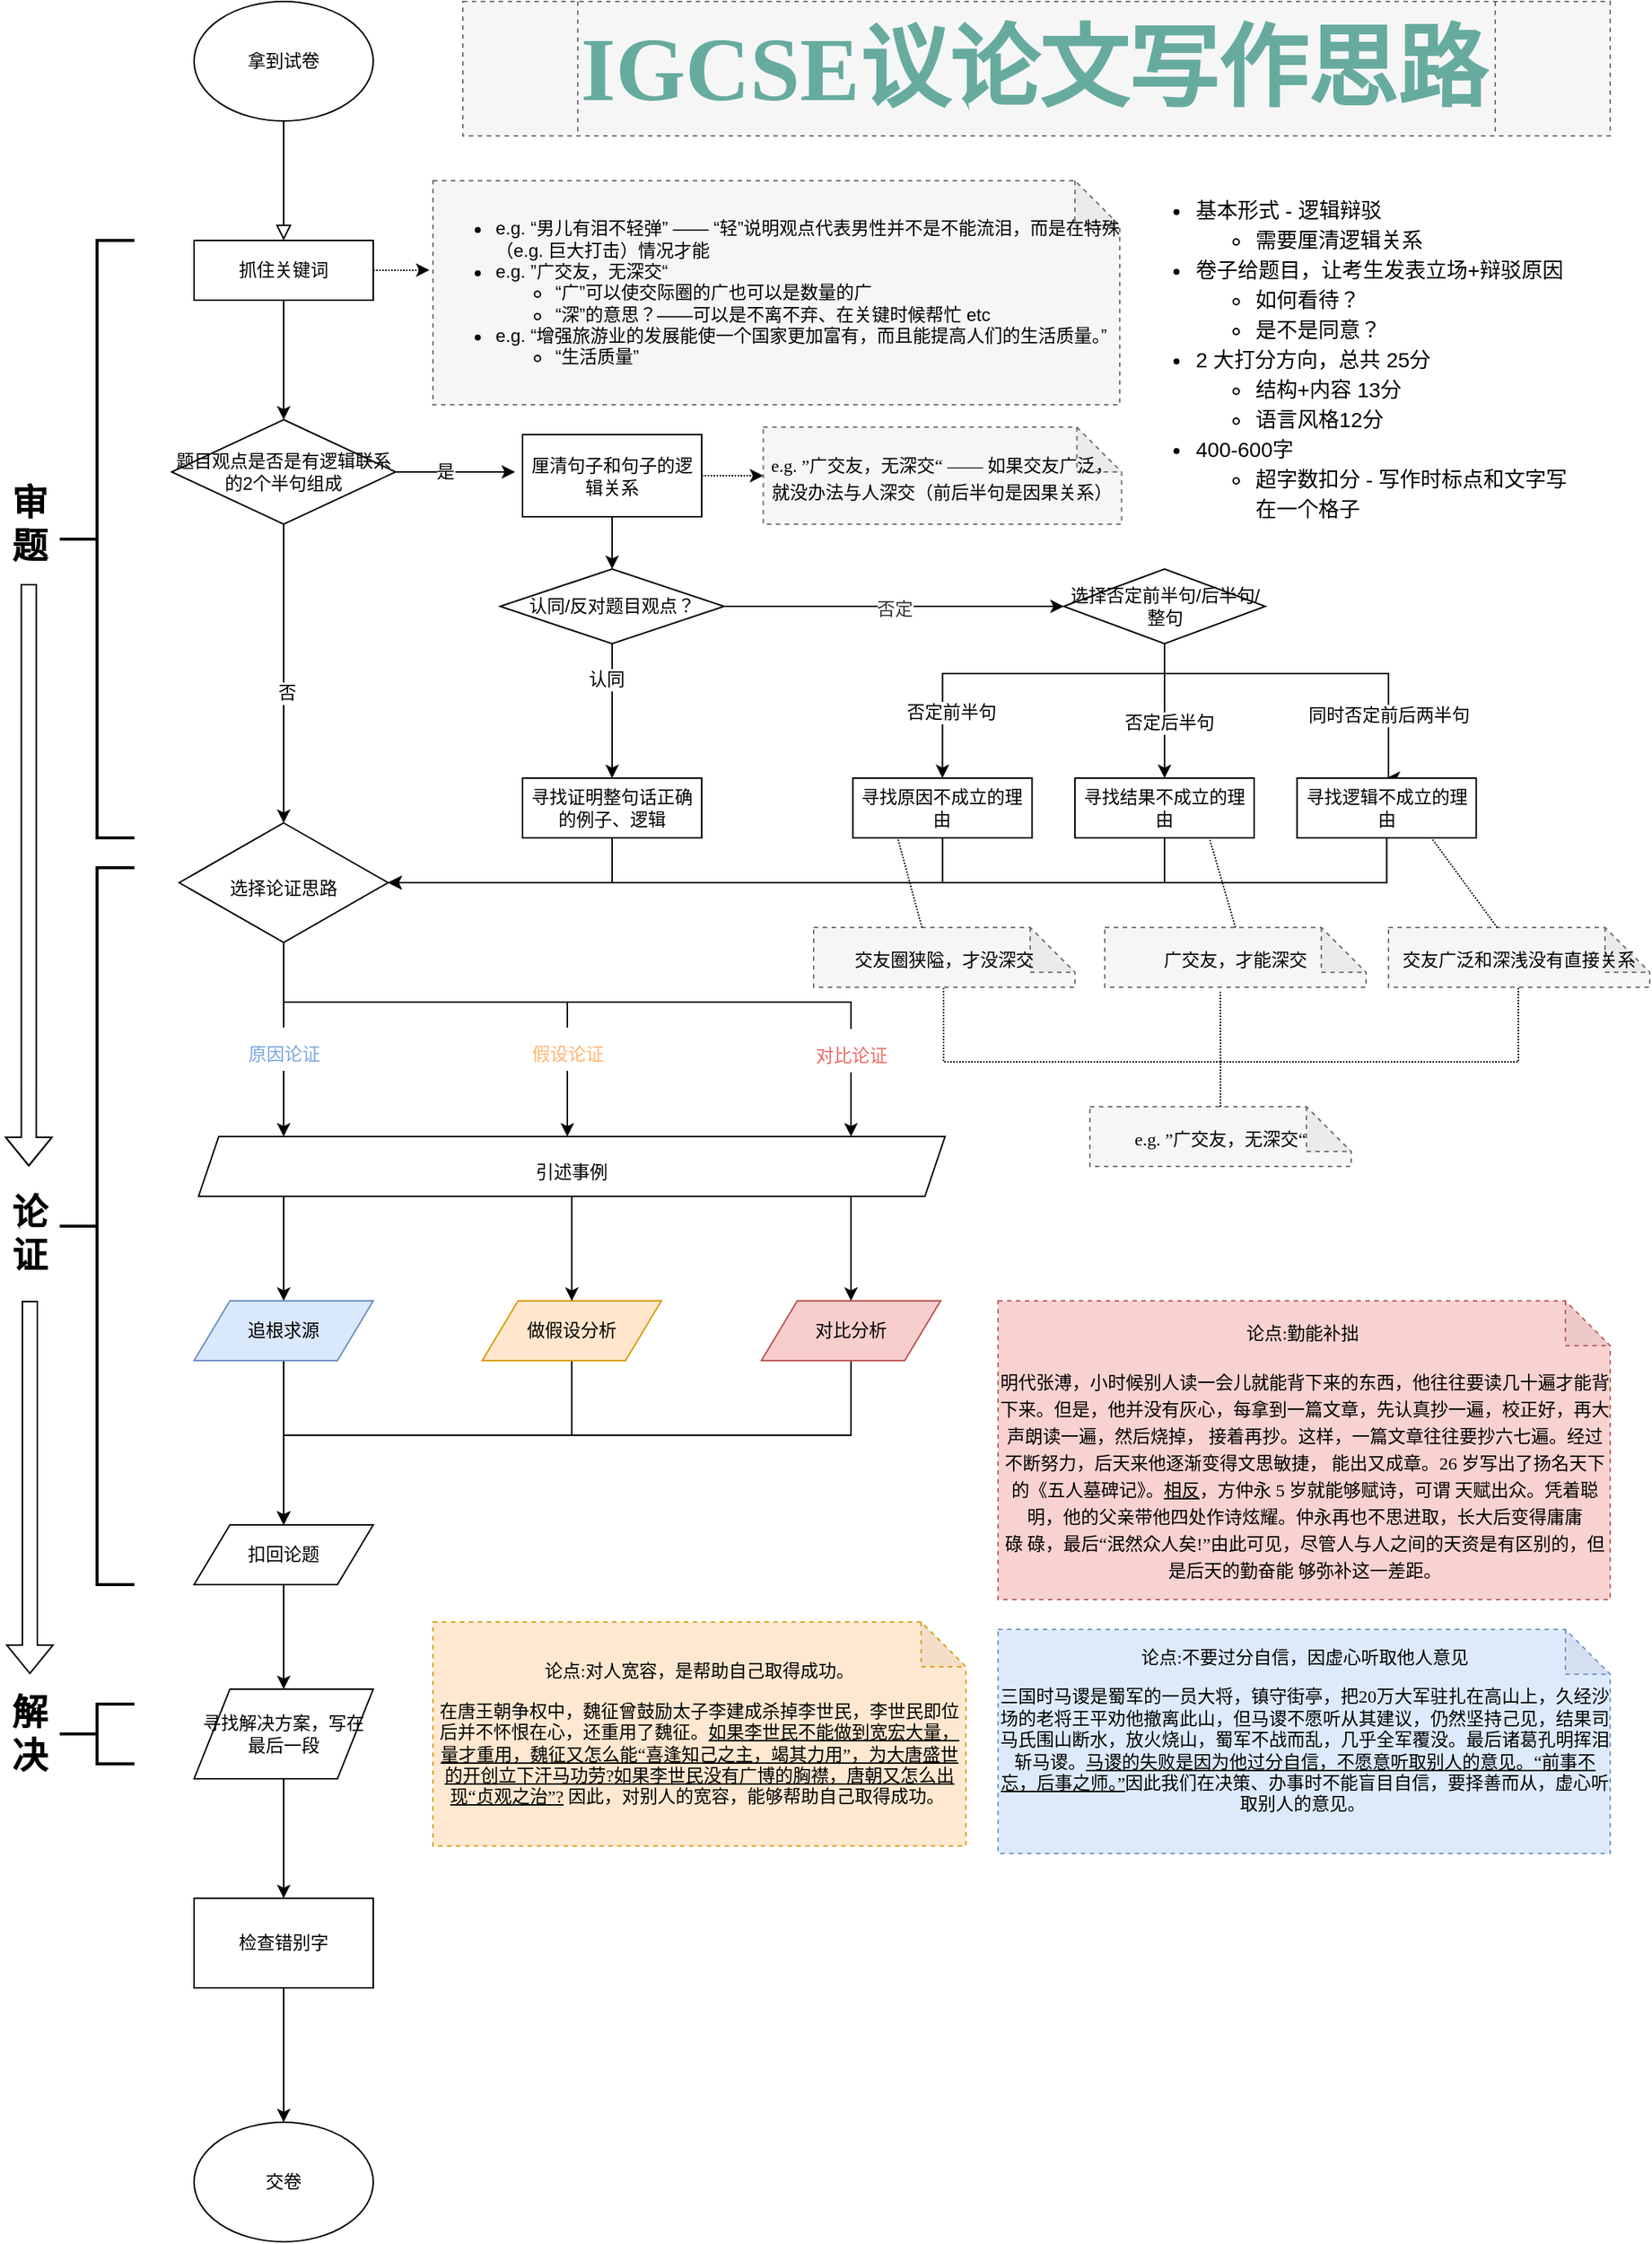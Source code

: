 <mxfile version="12.7.9" type="github">
  <diagram id="C5RBs43oDa-KdzZeNtuy" name="Page-1">
    <mxGraphModel dx="1774" dy="1056" grid="1" gridSize="10" guides="1" tooltips="1" connect="1" arrows="1" fold="1" page="1" pageScale="1" pageWidth="1169" pageHeight="1654" math="0" shadow="0">
      <root>
        <mxCell id="WIyWlLk6GJQsqaUBKTNV-0" />
        <mxCell id="WIyWlLk6GJQsqaUBKTNV-1" parent="WIyWlLk6GJQsqaUBKTNV-0" />
        <mxCell id="WIyWlLk6GJQsqaUBKTNV-2" value="" style="rounded=0;html=1;jettySize=auto;orthogonalLoop=1;fontSize=11;endArrow=block;endFill=0;endSize=8;strokeWidth=1;shadow=0;labelBackgroundColor=none;edgeStyle=orthogonalEdgeStyle;" parent="WIyWlLk6GJQsqaUBKTNV-1" edge="1">
          <mxGeometry relative="1" as="geometry">
            <mxPoint x="220" y="120" as="sourcePoint" />
            <mxPoint x="220" y="200" as="targetPoint" />
          </mxGeometry>
        </mxCell>
        <mxCell id="fNBgP7wJLayAHlmzlizY-0" value="拿到试卷" style="ellipse;whiteSpace=wrap;html=1;" parent="WIyWlLk6GJQsqaUBKTNV-1" vertex="1">
          <mxGeometry x="160" y="40" width="120" height="80" as="geometry" />
        </mxCell>
        <mxCell id="fNBgP7wJLayAHlmzlizY-6" value="" style="edgeStyle=orthogonalEdgeStyle;rounded=0;orthogonalLoop=1;jettySize=auto;html=1;" parent="WIyWlLk6GJQsqaUBKTNV-1" source="fNBgP7wJLayAHlmzlizY-3" edge="1">
          <mxGeometry relative="1" as="geometry">
            <mxPoint x="220" y="320" as="targetPoint" />
          </mxGeometry>
        </mxCell>
        <mxCell id="fNBgP7wJLayAHlmzlizY-166" style="edgeStyle=orthogonalEdgeStyle;rounded=0;orthogonalLoop=1;jettySize=auto;html=1;entryX=-0.005;entryY=0.399;entryDx=0;entryDy=0;entryPerimeter=0;dashed=1;dashPattern=1 1;fontFamily=Lucida Console;fontSize=60;fontColor=#333333;" parent="WIyWlLk6GJQsqaUBKTNV-1" source="fNBgP7wJLayAHlmzlizY-3" target="fNBgP7wJLayAHlmzlizY-158" edge="1">
          <mxGeometry relative="1" as="geometry" />
        </mxCell>
        <mxCell id="fNBgP7wJLayAHlmzlizY-3" value="抓住关键词" style="rounded=0;whiteSpace=wrap;html=1;" parent="WIyWlLk6GJQsqaUBKTNV-1" vertex="1">
          <mxGeometry x="160" y="200" width="120" height="40" as="geometry" />
        </mxCell>
        <mxCell id="fNBgP7wJLayAHlmzlizY-9" value="" style="edgeStyle=orthogonalEdgeStyle;rounded=0;orthogonalLoop=1;jettySize=auto;html=1;" parent="WIyWlLk6GJQsqaUBKTNV-1" source="fNBgP7wJLayAHlmzlizY-7" edge="1">
          <mxGeometry relative="1" as="geometry">
            <mxPoint x="375.0" y="355" as="targetPoint" />
          </mxGeometry>
        </mxCell>
        <mxCell id="fNBgP7wJLayAHlmzlizY-14" value="是" style="text;html=1;align=center;verticalAlign=middle;resizable=0;points=[];labelBackgroundColor=#ffffff;" parent="fNBgP7wJLayAHlmzlizY-9" vertex="1" connectable="0">
          <mxGeometry x="-0.175" relative="1" as="geometry">
            <mxPoint as="offset" />
          </mxGeometry>
        </mxCell>
        <mxCell id="fNBgP7wJLayAHlmzlizY-12" value="" style="edgeStyle=orthogonalEdgeStyle;rounded=0;orthogonalLoop=1;jettySize=auto;html=1;entryX=0.5;entryY=0;entryDx=0;entryDy=0;" parent="WIyWlLk6GJQsqaUBKTNV-1" source="fNBgP7wJLayAHlmzlizY-7" target="fNBgP7wJLayAHlmzlizY-26" edge="1">
          <mxGeometry relative="1" as="geometry">
            <mxPoint x="220" y="470" as="targetPoint" />
          </mxGeometry>
        </mxCell>
        <mxCell id="fNBgP7wJLayAHlmzlizY-13" value="否" style="text;html=1;align=center;verticalAlign=middle;resizable=0;points=[];labelBackgroundColor=#ffffff;" parent="fNBgP7wJLayAHlmzlizY-12" vertex="1" connectable="0">
          <mxGeometry x="0.125" y="2" relative="1" as="geometry">
            <mxPoint as="offset" />
          </mxGeometry>
        </mxCell>
        <mxCell id="fNBgP7wJLayAHlmzlizY-7" value="题目观点是否是有逻辑联系的2个半句组成" style="rhombus;whiteSpace=wrap;html=1;align=center;verticalAlign=middle;" parent="WIyWlLk6GJQsqaUBKTNV-1" vertex="1">
          <mxGeometry x="145" y="320" width="150" height="70" as="geometry" />
        </mxCell>
        <mxCell id="fNBgP7wJLayAHlmzlizY-93" value="" style="edgeStyle=orthogonalEdgeStyle;rounded=0;orthogonalLoop=1;jettySize=auto;html=1;fontSize=12;entryX=0.5;entryY=0;entryDx=0;entryDy=0;" parent="WIyWlLk6GJQsqaUBKTNV-1" source="fNBgP7wJLayAHlmzlizY-15" target="fNBgP7wJLayAHlmzlizY-94" edge="1">
          <mxGeometry relative="1" as="geometry">
            <mxPoint x="440" y="450" as="targetPoint" />
          </mxGeometry>
        </mxCell>
        <mxCell id="fNBgP7wJLayAHlmzlizY-160" style="edgeStyle=orthogonalEdgeStyle;rounded=0;orthogonalLoop=1;jettySize=auto;html=1;entryX=0;entryY=0.5;entryDx=0;entryDy=0;entryPerimeter=0;dashed=1;dashPattern=1 1;fontFamily=Lucida Console;fontSize=60;fontColor=#333333;" parent="WIyWlLk6GJQsqaUBKTNV-1" source="fNBgP7wJLayAHlmzlizY-15" target="fNBgP7wJLayAHlmzlizY-157" edge="1">
          <mxGeometry relative="1" as="geometry" />
        </mxCell>
        <mxCell id="fNBgP7wJLayAHlmzlizY-15" value="厘清句子和句子的逻辑关系" style="rounded=0;whiteSpace=wrap;html=1;align=center;" parent="WIyWlLk6GJQsqaUBKTNV-1" vertex="1">
          <mxGeometry x="380" y="330" width="120" height="55" as="geometry" />
        </mxCell>
        <mxCell id="fNBgP7wJLayAHlmzlizY-16" value="" style="strokeWidth=2;html=1;shape=mxgraph.flowchart.annotation_2;align=left;labelPosition=right;pointerEvents=1;" parent="WIyWlLk6GJQsqaUBKTNV-1" vertex="1">
          <mxGeometry x="70" y="200" width="50" height="400" as="geometry" />
        </mxCell>
        <mxCell id="fNBgP7wJLayAHlmzlizY-126" style="edgeStyle=orthogonalEdgeStyle;rounded=0;orthogonalLoop=1;jettySize=auto;html=1;fontSize=12;fontColor=#EA6B66;shape=flexArrow;" parent="WIyWlLk6GJQsqaUBKTNV-1" edge="1">
          <mxGeometry relative="1" as="geometry">
            <mxPoint x="49.29" y="820" as="targetPoint" />
            <mxPoint x="49.29" y="430" as="sourcePoint" />
            <Array as="points">
              <mxPoint x="49.29" y="460" />
              <mxPoint x="49.29" y="460" />
            </Array>
          </mxGeometry>
        </mxCell>
        <mxCell id="fNBgP7wJLayAHlmzlizY-19" value="审题" style="text;html=1;strokeColor=none;fillColor=none;align=center;verticalAlign=middle;whiteSpace=wrap;rounded=0;fontStyle=1;fontSize=24;" parent="WIyWlLk6GJQsqaUBKTNV-1" vertex="1">
          <mxGeometry x="30" y="380" width="40" height="20" as="geometry" />
        </mxCell>
        <mxCell id="fNBgP7wJLayAHlmzlizY-24" value="" style="strokeWidth=2;html=1;shape=mxgraph.flowchart.annotation_2;align=left;labelPosition=right;pointerEvents=1;" parent="WIyWlLk6GJQsqaUBKTNV-1" vertex="1">
          <mxGeometry x="70" y="620" width="50" height="480" as="geometry" />
        </mxCell>
        <mxCell id="fNBgP7wJLayAHlmzlizY-130" style="edgeStyle=orthogonalEdgeStyle;shape=flexArrow;rounded=0;orthogonalLoop=1;jettySize=auto;html=1;fontSize=12;fontColor=#EA6B66;" parent="WIyWlLk6GJQsqaUBKTNV-1" edge="1">
          <mxGeometry relative="1" as="geometry">
            <mxPoint x="50" y="1160" as="targetPoint" />
            <mxPoint x="50" y="910" as="sourcePoint" />
          </mxGeometry>
        </mxCell>
        <mxCell id="fNBgP7wJLayAHlmzlizY-25" value="论证" style="text;html=1;strokeColor=none;fillColor=none;align=center;verticalAlign=middle;whiteSpace=wrap;rounded=0;fontStyle=1;fontSize=24;" parent="WIyWlLk6GJQsqaUBKTNV-1" vertex="1">
          <mxGeometry x="30" y="855" width="40" height="20" as="geometry" />
        </mxCell>
        <mxCell id="fNBgP7wJLayAHlmzlizY-28" value="" style="edgeStyle=orthogonalEdgeStyle;rounded=0;orthogonalLoop=1;jettySize=auto;html=1;fontSize=24;" parent="WIyWlLk6GJQsqaUBKTNV-1" source="fNBgP7wJLayAHlmzlizY-26" target="fNBgP7wJLayAHlmzlizY-35" edge="1">
          <mxGeometry relative="1" as="geometry">
            <mxPoint x="330" y="790" as="targetPoint" />
            <Array as="points">
              <mxPoint x="220" y="710" />
              <mxPoint x="410" y="710" />
            </Array>
          </mxGeometry>
        </mxCell>
        <mxCell id="fNBgP7wJLayAHlmzlizY-32" value="&lt;font style=&quot;font-size: 12px&quot;&gt;假设论证&lt;/font&gt;" style="text;html=1;align=center;verticalAlign=middle;resizable=0;points=[];labelBackgroundColor=#ffffff;fontSize=24;fontColor=#FFB570;" parent="fNBgP7wJLayAHlmzlizY-28" vertex="1" connectable="0">
          <mxGeometry x="0.583" y="-2" relative="1" as="geometry">
            <mxPoint x="2" y="6.9" as="offset" />
          </mxGeometry>
        </mxCell>
        <mxCell id="fNBgP7wJLayAHlmzlizY-29" style="edgeStyle=orthogonalEdgeStyle;rounded=0;orthogonalLoop=1;jettySize=auto;html=1;fontSize=24;" parent="WIyWlLk6GJQsqaUBKTNV-1" source="fNBgP7wJLayAHlmzlizY-26" target="fNBgP7wJLayAHlmzlizY-35" edge="1">
          <mxGeometry relative="1" as="geometry">
            <mxPoint x="220" y="790" as="targetPoint" />
            <Array as="points">
              <mxPoint x="220" y="770" />
              <mxPoint x="220" y="770" />
            </Array>
          </mxGeometry>
        </mxCell>
        <mxCell id="fNBgP7wJLayAHlmzlizY-31" value="&lt;font style=&quot;font-size: 12px&quot;&gt;原因论证&lt;/font&gt;" style="text;html=1;align=center;verticalAlign=middle;resizable=0;points=[];labelBackgroundColor=#ffffff;fontSize=24;fontColor=#7EA6E0;" parent="fNBgP7wJLayAHlmzlizY-29" vertex="1" connectable="0">
          <mxGeometry x="0.033" y="1" relative="1" as="geometry">
            <mxPoint x="-1" y="3.33" as="offset" />
          </mxGeometry>
        </mxCell>
        <mxCell id="fNBgP7wJLayAHlmzlizY-30" style="edgeStyle=orthogonalEdgeStyle;rounded=0;orthogonalLoop=1;jettySize=auto;html=1;fontSize=24;" parent="WIyWlLk6GJQsqaUBKTNV-1" source="fNBgP7wJLayAHlmzlizY-26" target="fNBgP7wJLayAHlmzlizY-35" edge="1">
          <mxGeometry relative="1" as="geometry">
            <mxPoint x="440" y="790" as="targetPoint" />
            <Array as="points">
              <mxPoint x="220" y="710" />
              <mxPoint x="600" y="710" />
            </Array>
          </mxGeometry>
        </mxCell>
        <mxCell id="fNBgP7wJLayAHlmzlizY-33" value="&lt;font style=&quot;font-size: 12px&quot;&gt;对比论证&lt;/font&gt;" style="text;html=1;align=center;verticalAlign=middle;resizable=0;points=[];labelBackgroundColor=#ffffff;fontSize=24;fontColor=#EA6B66;" parent="fNBgP7wJLayAHlmzlizY-30" vertex="1" connectable="0">
          <mxGeometry x="0.659" y="1" relative="1" as="geometry">
            <mxPoint x="-1" y="28.97" as="offset" />
          </mxGeometry>
        </mxCell>
        <mxCell id="fNBgP7wJLayAHlmzlizY-26" value="&lt;font style=&quot;font-size: 12px&quot;&gt;选择论证思路&lt;/font&gt;" style="rhombus;whiteSpace=wrap;html=1;fontSize=24;align=center;" parent="WIyWlLk6GJQsqaUBKTNV-1" vertex="1">
          <mxGeometry x="150" y="590" width="140" height="80" as="geometry" />
        </mxCell>
        <mxCell id="fNBgP7wJLayAHlmzlizY-38" value="" style="edgeStyle=orthogonalEdgeStyle;rounded=0;orthogonalLoop=1;jettySize=auto;html=1;fontSize=24;entryX=0.5;entryY=0;entryDx=0;entryDy=0;" parent="WIyWlLk6GJQsqaUBKTNV-1" source="fNBgP7wJLayAHlmzlizY-35" target="fNBgP7wJLayAHlmzlizY-66" edge="1">
          <mxGeometry relative="1" as="geometry">
            <mxPoint x="220.0" y="936.429" as="targetPoint" />
            <Array as="points">
              <mxPoint x="220" y="800" />
            </Array>
          </mxGeometry>
        </mxCell>
        <mxCell id="fNBgP7wJLayAHlmzlizY-75" style="edgeStyle=orthogonalEdgeStyle;rounded=0;orthogonalLoop=1;jettySize=auto;html=1;fontSize=12;" parent="WIyWlLk6GJQsqaUBKTNV-1" source="fNBgP7wJLayAHlmzlizY-35" target="fNBgP7wJLayAHlmzlizY-74" edge="1">
          <mxGeometry relative="1" as="geometry">
            <Array as="points">
              <mxPoint x="600" y="890" />
              <mxPoint x="600" y="890" />
            </Array>
          </mxGeometry>
        </mxCell>
        <mxCell id="fNBgP7wJLayAHlmzlizY-35" value="&lt;font style=&quot;font-size: 12px&quot;&gt;引述事例&lt;/font&gt;" style="shape=parallelogram;perimeter=parallelogramPerimeter;whiteSpace=wrap;html=1;fontSize=24;align=center;size=0.027;" parent="WIyWlLk6GJQsqaUBKTNV-1" vertex="1">
          <mxGeometry x="163" y="800" width="500" height="40" as="geometry" />
        </mxCell>
        <mxCell id="fNBgP7wJLayAHlmzlizY-71" style="edgeStyle=orthogonalEdgeStyle;rounded=0;orthogonalLoop=1;jettySize=auto;html=1;exitX=0.5;exitY=1;exitDx=0;exitDy=0;entryX=0.5;entryY=0;entryDx=0;entryDy=0;fontSize=12;" parent="WIyWlLk6GJQsqaUBKTNV-1" source="fNBgP7wJLayAHlmzlizY-66" edge="1">
          <mxGeometry relative="1" as="geometry">
            <mxPoint x="220.0" y="1060" as="targetPoint" />
          </mxGeometry>
        </mxCell>
        <mxCell id="fNBgP7wJLayAHlmzlizY-66" value="&lt;span style=&quot;white-space: normal&quot;&gt;追根求源&lt;/span&gt;" style="shape=parallelogram;perimeter=parallelogramPerimeter;whiteSpace=wrap;html=1;fontSize=12;align=center;fillColor=#dae8fc;strokeColor=#6c8ebf;" parent="WIyWlLk6GJQsqaUBKTNV-1" vertex="1">
          <mxGeometry x="160" y="910" width="120" height="40" as="geometry" />
        </mxCell>
        <mxCell id="fNBgP7wJLayAHlmzlizY-76" style="edgeStyle=orthogonalEdgeStyle;rounded=0;orthogonalLoop=1;jettySize=auto;html=1;entryX=0.5;entryY=0;entryDx=0;entryDy=0;fontSize=12;" parent="WIyWlLk6GJQsqaUBKTNV-1" source="fNBgP7wJLayAHlmzlizY-72" edge="1">
          <mxGeometry relative="1" as="geometry">
            <mxPoint x="220.0" y="1060" as="targetPoint" />
            <Array as="points">
              <mxPoint x="413" y="1000" />
              <mxPoint x="220" y="1000" />
            </Array>
          </mxGeometry>
        </mxCell>
        <mxCell id="fNBgP7wJLayAHlmzlizY-72" value="&lt;span style=&quot;white-space: normal&quot;&gt;做假设分析&lt;/span&gt;" style="shape=parallelogram;perimeter=parallelogramPerimeter;whiteSpace=wrap;html=1;fontSize=12;align=center;fillColor=#ffe6cc;strokeColor=#d79b00;" parent="WIyWlLk6GJQsqaUBKTNV-1" vertex="1">
          <mxGeometry x="353" y="910" width="120" height="40" as="geometry" />
        </mxCell>
        <mxCell id="fNBgP7wJLayAHlmzlizY-73" value="" style="edgeStyle=orthogonalEdgeStyle;rounded=0;orthogonalLoop=1;jettySize=auto;html=1;fontSize=24;entryX=0.5;entryY=0;entryDx=0;entryDy=0;" parent="WIyWlLk6GJQsqaUBKTNV-1" source="fNBgP7wJLayAHlmzlizY-35" target="fNBgP7wJLayAHlmzlizY-72" edge="1">
          <mxGeometry relative="1" as="geometry">
            <mxPoint x="410.0" y="840" as="sourcePoint" />
            <mxPoint x="410.0" y="930" as="targetPoint" />
            <Array as="points" />
          </mxGeometry>
        </mxCell>
        <mxCell id="fNBgP7wJLayAHlmzlizY-77" style="edgeStyle=orthogonalEdgeStyle;rounded=0;orthogonalLoop=1;jettySize=auto;html=1;fontSize=12;" parent="WIyWlLk6GJQsqaUBKTNV-1" source="fNBgP7wJLayAHlmzlizY-74" edge="1">
          <mxGeometry relative="1" as="geometry">
            <mxPoint x="220" y="1060" as="targetPoint" />
            <Array as="points">
              <mxPoint x="600" y="1000" />
              <mxPoint x="220" y="1000" />
            </Array>
          </mxGeometry>
        </mxCell>
        <mxCell id="fNBgP7wJLayAHlmzlizY-74" value="&lt;span style=&quot;white-space: normal&quot;&gt;对比分析&lt;/span&gt;" style="shape=parallelogram;perimeter=parallelogramPerimeter;whiteSpace=wrap;html=1;fontSize=12;align=center;fillColor=#f8cecc;strokeColor=#b85450;" parent="WIyWlLk6GJQsqaUBKTNV-1" vertex="1">
          <mxGeometry x="540" y="910" width="120" height="40" as="geometry" />
        </mxCell>
        <mxCell id="fNBgP7wJLayAHlmzlizY-79" style="edgeStyle=orthogonalEdgeStyle;rounded=0;orthogonalLoop=1;jettySize=auto;html=1;exitX=0.5;exitY=1;exitDx=0;exitDy=0;fontSize=12;" parent="WIyWlLk6GJQsqaUBKTNV-1" source="fNBgP7wJLayAHlmzlizY-78" edge="1">
          <mxGeometry relative="1" as="geometry">
            <mxPoint x="220.0" y="1170" as="targetPoint" />
          </mxGeometry>
        </mxCell>
        <mxCell id="fNBgP7wJLayAHlmzlizY-78" value="扣回论题" style="shape=parallelogram;perimeter=parallelogramPerimeter;whiteSpace=wrap;html=1;fontSize=12;align=center;" parent="WIyWlLk6GJQsqaUBKTNV-1" vertex="1">
          <mxGeometry x="160" y="1060" width="120" height="40" as="geometry" />
        </mxCell>
        <mxCell id="fNBgP7wJLayAHlmzlizY-131" style="edgeStyle=orthogonalEdgeStyle;rounded=0;orthogonalLoop=1;jettySize=auto;html=1;entryX=0.5;entryY=0;entryDx=0;entryDy=0;fontSize=12;fontColor=#EA6B66;" parent="WIyWlLk6GJQsqaUBKTNV-1" source="fNBgP7wJLayAHlmzlizY-80" target="fNBgP7wJLayAHlmzlizY-85" edge="1">
          <mxGeometry relative="1" as="geometry" />
        </mxCell>
        <mxCell id="fNBgP7wJLayAHlmzlizY-80" value="&lt;span style=&quot;white-space: normal&quot;&gt;寻找解决方案，写在最后一段&lt;/span&gt;" style="shape=parallelogram;perimeter=parallelogramPerimeter;whiteSpace=wrap;html=1;fontSize=12;align=center;" parent="WIyWlLk6GJQsqaUBKTNV-1" vertex="1">
          <mxGeometry x="160" y="1170" width="120" height="60" as="geometry" />
        </mxCell>
        <mxCell id="fNBgP7wJLayAHlmzlizY-84" value="交卷" style="ellipse;whiteSpace=wrap;html=1;fontSize=12;align=center;" parent="WIyWlLk6GJQsqaUBKTNV-1" vertex="1">
          <mxGeometry x="160" y="1460" width="120" height="80" as="geometry" />
        </mxCell>
        <mxCell id="fNBgP7wJLayAHlmzlizY-117" style="edgeStyle=orthogonalEdgeStyle;rounded=0;orthogonalLoop=1;jettySize=auto;html=1;fontSize=12;" parent="WIyWlLk6GJQsqaUBKTNV-1" source="fNBgP7wJLayAHlmzlizY-85" target="fNBgP7wJLayAHlmzlizY-84" edge="1">
          <mxGeometry relative="1" as="geometry" />
        </mxCell>
        <mxCell id="fNBgP7wJLayAHlmzlizY-85" value="检查错别字" style="rounded=0;whiteSpace=wrap;html=1;fontSize=12;align=center;" parent="WIyWlLk6GJQsqaUBKTNV-1" vertex="1">
          <mxGeometry x="160" y="1310" width="120" height="60" as="geometry" />
        </mxCell>
        <mxCell id="fNBgP7wJLayAHlmzlizY-98" style="edgeStyle=orthogonalEdgeStyle;rounded=0;orthogonalLoop=1;jettySize=auto;html=1;entryX=0.5;entryY=0;entryDx=0;entryDy=0;fontSize=12;" parent="WIyWlLk6GJQsqaUBKTNV-1" source="fNBgP7wJLayAHlmzlizY-94" target="fNBgP7wJLayAHlmzlizY-97" edge="1">
          <mxGeometry relative="1" as="geometry" />
        </mxCell>
        <mxCell id="fNBgP7wJLayAHlmzlizY-99" value="认同" style="text;html=1;align=center;verticalAlign=middle;resizable=0;points=[];labelBackgroundColor=#ffffff;fontSize=12;" parent="fNBgP7wJLayAHlmzlizY-98" vertex="1" connectable="0">
          <mxGeometry x="-0.474" y="-4" relative="1" as="geometry">
            <mxPoint as="offset" />
          </mxGeometry>
        </mxCell>
        <mxCell id="fNBgP7wJLayAHlmzlizY-102" value="" style="edgeStyle=orthogonalEdgeStyle;rounded=0;orthogonalLoop=1;jettySize=auto;html=1;fontSize=12;" parent="WIyWlLk6GJQsqaUBKTNV-1" source="fNBgP7wJLayAHlmzlizY-94" target="fNBgP7wJLayAHlmzlizY-101" edge="1">
          <mxGeometry relative="1" as="geometry" />
        </mxCell>
        <mxCell id="fNBgP7wJLayAHlmzlizY-163" value="&lt;font style=&quot;font-size: 12px&quot;&gt;否定&lt;/font&gt;" style="text;html=1;align=center;verticalAlign=middle;resizable=0;points=[];labelBackgroundColor=#ffffff;fontSize=60;fontFamily=Lucida Console;fontColor=#333333;" parent="fNBgP7wJLayAHlmzlizY-102" vertex="1" connectable="0">
          <mxGeometry x="0.012" y="2" relative="1" as="geometry">
            <mxPoint x="-1" y="-13" as="offset" />
          </mxGeometry>
        </mxCell>
        <mxCell id="fNBgP7wJLayAHlmzlizY-94" value="认同/反对题目观点？" style="rhombus;whiteSpace=wrap;html=1;fontSize=12;align=center;" parent="WIyWlLk6GJQsqaUBKTNV-1" vertex="1">
          <mxGeometry x="365" y="420" width="150" height="50" as="geometry" />
        </mxCell>
        <mxCell id="fNBgP7wJLayAHlmzlizY-106" style="edgeStyle=orthogonalEdgeStyle;rounded=0;orthogonalLoop=1;jettySize=auto;html=1;entryX=0.5;entryY=0;entryDx=0;entryDy=0;fontSize=12;" parent="WIyWlLk6GJQsqaUBKTNV-1" source="fNBgP7wJLayAHlmzlizY-101" target="fNBgP7wJLayAHlmzlizY-103" edge="1">
          <mxGeometry relative="1" as="geometry">
            <Array as="points">
              <mxPoint x="810" y="490" />
              <mxPoint x="661" y="490" />
            </Array>
          </mxGeometry>
        </mxCell>
        <mxCell id="fNBgP7wJLayAHlmzlizY-109" value="否定前半句" style="text;html=1;align=center;verticalAlign=middle;resizable=0;points=[];labelBackgroundColor=#ffffff;fontSize=12;" parent="fNBgP7wJLayAHlmzlizY-106" vertex="1" connectable="0">
          <mxGeometry x="0.631" y="5" relative="1" as="geometry">
            <mxPoint as="offset" />
          </mxGeometry>
        </mxCell>
        <mxCell id="fNBgP7wJLayAHlmzlizY-107" style="edgeStyle=orthogonalEdgeStyle;rounded=0;orthogonalLoop=1;jettySize=auto;html=1;entryX=0.5;entryY=0;entryDx=0;entryDy=0;fontSize=12;" parent="WIyWlLk6GJQsqaUBKTNV-1" source="fNBgP7wJLayAHlmzlizY-101" target="fNBgP7wJLayAHlmzlizY-104" edge="1">
          <mxGeometry relative="1" as="geometry">
            <Array as="points">
              <mxPoint x="810" y="540" />
              <mxPoint x="810" y="540" />
            </Array>
          </mxGeometry>
        </mxCell>
        <mxCell id="fNBgP7wJLayAHlmzlizY-110" value="否定后半句" style="text;html=1;align=center;verticalAlign=middle;resizable=0;points=[];labelBackgroundColor=#ffffff;fontSize=12;" parent="fNBgP7wJLayAHlmzlizY-107" vertex="1" connectable="0">
          <mxGeometry x="0.181" y="3" relative="1" as="geometry">
            <mxPoint as="offset" />
          </mxGeometry>
        </mxCell>
        <mxCell id="fNBgP7wJLayAHlmzlizY-108" style="edgeStyle=orthogonalEdgeStyle;rounded=0;orthogonalLoop=1;jettySize=auto;html=1;entryX=0.5;entryY=0;entryDx=0;entryDy=0;fontSize=12;" parent="WIyWlLk6GJQsqaUBKTNV-1" source="fNBgP7wJLayAHlmzlizY-101" target="fNBgP7wJLayAHlmzlizY-105" edge="1">
          <mxGeometry relative="1" as="geometry">
            <Array as="points">
              <mxPoint x="810" y="490" />
              <mxPoint x="960" y="490" />
            </Array>
          </mxGeometry>
        </mxCell>
        <mxCell id="fNBgP7wJLayAHlmzlizY-111" value="同时否定前后两半句" style="text;html=1;align=center;verticalAlign=middle;resizable=0;points=[];labelBackgroundColor=#ffffff;fontSize=12;" parent="fNBgP7wJLayAHlmzlizY-108" vertex="1" connectable="0">
          <mxGeometry x="0.637" relative="1" as="geometry">
            <mxPoint as="offset" />
          </mxGeometry>
        </mxCell>
        <mxCell id="fNBgP7wJLayAHlmzlizY-101" value="选择否定前半句/后半句/整句" style="rhombus;whiteSpace=wrap;html=1;fontSize=12;align=center;" parent="WIyWlLk6GJQsqaUBKTNV-1" vertex="1">
          <mxGeometry x="742.5" y="420" width="135" height="50" as="geometry" />
        </mxCell>
        <mxCell id="fNBgP7wJLayAHlmzlizY-100" style="edgeStyle=orthogonalEdgeStyle;rounded=0;orthogonalLoop=1;jettySize=auto;html=1;entryX=1;entryY=0.5;entryDx=0;entryDy=0;fontSize=12;" parent="WIyWlLk6GJQsqaUBKTNV-1" source="fNBgP7wJLayAHlmzlizY-97" target="fNBgP7wJLayAHlmzlizY-26" edge="1">
          <mxGeometry relative="1" as="geometry">
            <Array as="points">
              <mxPoint x="440" y="630" />
            </Array>
          </mxGeometry>
        </mxCell>
        <mxCell id="fNBgP7wJLayAHlmzlizY-97" value="寻找证明整句话正确的例子、逻辑" style="rounded=0;whiteSpace=wrap;html=1;fontSize=12;align=center;" parent="WIyWlLk6GJQsqaUBKTNV-1" vertex="1">
          <mxGeometry x="380" y="560" width="120" height="40" as="geometry" />
        </mxCell>
        <mxCell id="fNBgP7wJLayAHlmzlizY-112" style="edgeStyle=orthogonalEdgeStyle;rounded=0;orthogonalLoop=1;jettySize=auto;html=1;entryX=1;entryY=0.5;entryDx=0;entryDy=0;fontSize=12;" parent="WIyWlLk6GJQsqaUBKTNV-1" source="fNBgP7wJLayAHlmzlizY-103" target="fNBgP7wJLayAHlmzlizY-26" edge="1">
          <mxGeometry relative="1" as="geometry">
            <Array as="points">
              <mxPoint x="661" y="630" />
            </Array>
          </mxGeometry>
        </mxCell>
        <mxCell id="fNBgP7wJLayAHlmzlizY-103" value="寻找原因不成立的理由" style="rounded=0;whiteSpace=wrap;html=1;fontSize=12;align=center;" parent="WIyWlLk6GJQsqaUBKTNV-1" vertex="1">
          <mxGeometry x="601.25" y="560" width="120" height="40" as="geometry" />
        </mxCell>
        <mxCell id="fNBgP7wJLayAHlmzlizY-113" style="edgeStyle=orthogonalEdgeStyle;rounded=0;orthogonalLoop=1;jettySize=auto;html=1;entryX=1;entryY=0.5;entryDx=0;entryDy=0;fontSize=12;" parent="WIyWlLk6GJQsqaUBKTNV-1" source="fNBgP7wJLayAHlmzlizY-104" target="fNBgP7wJLayAHlmzlizY-26" edge="1">
          <mxGeometry relative="1" as="geometry">
            <Array as="points">
              <mxPoint x="810" y="630" />
            </Array>
          </mxGeometry>
        </mxCell>
        <mxCell id="fNBgP7wJLayAHlmzlizY-104" value="寻找结果不成立的理由" style="rounded=0;whiteSpace=wrap;html=1;fontSize=12;align=center;" parent="WIyWlLk6GJQsqaUBKTNV-1" vertex="1">
          <mxGeometry x="750" y="560" width="120" height="40" as="geometry" />
        </mxCell>
        <mxCell id="fNBgP7wJLayAHlmzlizY-114" style="edgeStyle=orthogonalEdgeStyle;rounded=0;orthogonalLoop=1;jettySize=auto;html=1;entryX=1;entryY=0.5;entryDx=0;entryDy=0;fontSize=12;" parent="WIyWlLk6GJQsqaUBKTNV-1" source="fNBgP7wJLayAHlmzlizY-105" target="fNBgP7wJLayAHlmzlizY-26" edge="1">
          <mxGeometry relative="1" as="geometry">
            <Array as="points">
              <mxPoint x="959" y="630" />
            </Array>
          </mxGeometry>
        </mxCell>
        <mxCell id="fNBgP7wJLayAHlmzlizY-105" value="寻找逻辑不成立的理由" style="rounded=0;whiteSpace=wrap;html=1;fontSize=12;align=center;" parent="WIyWlLk6GJQsqaUBKTNV-1" vertex="1">
          <mxGeometry x="898.75" y="560" width="120" height="40" as="geometry" />
        </mxCell>
        <mxCell id="fNBgP7wJLayAHlmzlizY-127" value="" style="strokeWidth=2;html=1;shape=mxgraph.flowchart.annotation_2;align=left;labelPosition=right;pointerEvents=1;" parent="WIyWlLk6GJQsqaUBKTNV-1" vertex="1">
          <mxGeometry x="70" y="1180" width="50" height="40" as="geometry" />
        </mxCell>
        <mxCell id="fNBgP7wJLayAHlmzlizY-128" value="解决" style="text;html=1;strokeColor=none;fillColor=none;align=center;verticalAlign=middle;whiteSpace=wrap;rounded=0;fontStyle=1;fontSize=24;" parent="WIyWlLk6GJQsqaUBKTNV-1" vertex="1">
          <mxGeometry x="30" y="1190" width="40" height="20" as="geometry" />
        </mxCell>
        <mxCell id="fNBgP7wJLayAHlmzlizY-149" value="&lt;div class=&quot;column&quot; style=&quot;font-size: 12px ; white-space: normal&quot;&gt;&lt;p&gt;&lt;span&gt;论点:不要过分自信，因虚心听取他人意见&lt;/span&gt;&lt;br&gt;&lt;/p&gt;&lt;p&gt;三国时马谡是蜀军的一员大将，镇守街亭，把20万大军驻扎在高山上，久经沙场的老将王平劝他撤离此山，但马谡不愿听从其建议，仍然坚持己见，结果司马氏围山断水，放火烧山，蜀军不战而乱，几乎全军覆没。最后诸葛孔明挥泪斩马谡。&lt;u&gt;马谡的失败是因为他过分自信，不愿意听取别人的意见。“前事不忘，后事之师。”&lt;/u&gt;因此我们在决策、办事时不能盲目自信，要择善而从，虚心听取别人的意见。&amp;nbsp;&lt;/p&gt;&lt;br&gt;&lt;/div&gt;" style="shape=note;whiteSpace=wrap;html=1;backgroundOutline=1;darkOpacity=0.05;rounded=0;shadow=0;dashed=1;comic=0;fontFamily=Lucida Console;fontSize=60;opacity=90;align=center;fillColor=#dae8fc;strokeColor=#6c8ebf;" parent="WIyWlLk6GJQsqaUBKTNV-1" vertex="1">
          <mxGeometry x="698.5" y="1130" width="410" height="150" as="geometry" />
        </mxCell>
        <mxCell id="fNBgP7wJLayAHlmzlizY-150" value="&lt;div class=&quot;column&quot; style=&quot;font-size: 12px ; white-space: normal&quot;&gt;&lt;p&gt;论点:对人宽容，是帮助自己取得成功。&lt;br&gt;&lt;/p&gt;&lt;div class=&quot;page&quot; title=&quot;Page 1&quot; style=&quot;font-size: 60px&quot;&gt;&lt;div class=&quot;layoutArea&quot; style=&quot;font-size: 12px&quot;&gt;&lt;div class=&quot;column&quot;&gt;&lt;p&gt;在唐王朝争权中，魏征曾鼓励太子李建成杀掉李世民，李世民即位后并不怀恨在心，还重用了魏征。&lt;u&gt;如果李世民不能做到宽宏大量，量才重用，魏征又怎么能“喜逢知己之主，竭其力用”，为大唐盛世的开创立下汗马功劳?如果李世民没有广博的胸襟，唐朝又怎么出现“贞观之治”?&lt;/u&gt;&amp;nbsp;因此，对别人的宽容，能够帮助自己取得成功。&amp;nbsp;&lt;/p&gt;&lt;/div&gt;&lt;/div&gt;&lt;/div&gt;&lt;/div&gt;" style="shape=note;whiteSpace=wrap;html=1;backgroundOutline=1;darkOpacity=0.05;rounded=0;shadow=0;dashed=1;comic=0;fontFamily=Lucida Console;fontSize=60;opacity=90;align=center;fillColor=#ffe6cc;strokeColor=#d79b00;" parent="WIyWlLk6GJQsqaUBKTNV-1" vertex="1">
          <mxGeometry x="320" y="1125" width="357" height="150" as="geometry" />
        </mxCell>
        <mxCell id="fNBgP7wJLayAHlmzlizY-151" value="&lt;div class=&quot;column&quot; style=&quot;font-size: 12px ; white-space: normal&quot;&gt;&lt;p class=&quot;p1&quot; style=&quot;margin: 0px ; font-stretch: normal ; line-height: normal ; font-family: &amp;#34;pingfang sc light&amp;#34;&quot;&gt;论点&lt;span class=&quot;s1&quot; style=&quot;font-stretch: normal ; line-height: normal ; font-family: &amp;#34;helvetica neue light&amp;#34;&quot;&gt;:&lt;/span&gt;勤能补拙&lt;span class=&quot;s1&quot; style=&quot;font-stretch: normal ; line-height: normal ; font-family: &amp;#34;helvetica neue light&amp;#34;&quot;&gt;&amp;nbsp;&lt;/span&gt;&lt;/p&gt;&lt;p class=&quot;p1&quot; style=&quot;margin: 0px ; font-stretch: normal ; line-height: normal ; font-family: &amp;#34;pingfang sc light&amp;#34;&quot;&gt;&lt;br&gt;&lt;/p&gt;&lt;p class=&quot;p1&quot; style=&quot;margin: 0px ; font-stretch: normal ; line-height: normal ; font-family: &amp;#34;pingfang sc light&amp;#34;&quot;&gt;明代张溥，小时候别人读一会儿就能背下来的东西，他往往要读几十遍才能背下来。但是，他并没有灰心，每拿到一篇文章，先认真抄一遍，校正好，再大声朗读一遍，然后烧掉，&lt;span class=&quot;s1&quot; style=&quot;font-stretch: normal ; line-height: normal ; font-family: &amp;#34;helvetica neue light&amp;#34;&quot;&gt;&amp;nbsp;&lt;/span&gt;接着再抄。这样，一篇文章往往要抄六七遍。经过不断努力，后天来他逐渐变得文思敏捷，&lt;span class=&quot;s1&quot; style=&quot;font-stretch: normal ; line-height: normal ; font-family: &amp;#34;helvetica neue light&amp;#34;&quot;&gt;&amp;nbsp;&lt;/span&gt;能出又成章。&lt;span class=&quot;s1&quot; style=&quot;font-stretch: normal ; line-height: normal ; font-family: &amp;#34;helvetica neue light&amp;#34;&quot;&gt;26&amp;nbsp;&lt;/span&gt;岁写出了扬名天下的《五人墓碑记》。&lt;u&gt;相反&lt;/u&gt;，方仲永&lt;span class=&quot;s1&quot; style=&quot;font-stretch: normal ; line-height: normal ; font-family: &amp;#34;helvetica neue light&amp;#34;&quot;&gt;&amp;nbsp;5&amp;nbsp;&lt;/span&gt;岁就能够赋诗，可谓&lt;span class=&quot;s1&quot; style=&quot;font-stretch: normal ; line-height: normal ; font-family: &amp;#34;helvetica neue light&amp;#34;&quot;&gt;&amp;nbsp;&lt;/span&gt;天赋出众。凭着聪明，他的父亲带他四处作诗炫耀。仲永再也不思进取，长大后变得庸庸碌&lt;span class=&quot;s1&quot; style=&quot;font-stretch: normal ; line-height: normal ; font-family: &amp;#34;helvetica neue light&amp;#34;&quot;&gt;&amp;nbsp;&lt;/span&gt;碌，最后“泯然众人矣&lt;span class=&quot;s1&quot; style=&quot;font-stretch: normal ; line-height: normal ; font-family: &amp;#34;helvetica neue light&amp;#34;&quot;&gt;!&lt;/span&gt;”由此可见，尽管人与人之间的天资是有区别的，但是后天的勤奋能&lt;span class=&quot;s1&quot; style=&quot;font-stretch: normal ; line-height: normal ; font-family: &amp;#34;helvetica neue light&amp;#34;&quot;&gt;&amp;nbsp;&lt;/span&gt;够弥补这一差距。&lt;/p&gt;&lt;/div&gt;" style="shape=note;whiteSpace=wrap;html=1;backgroundOutline=1;darkOpacity=0.05;rounded=0;shadow=0;dashed=1;comic=0;fontFamily=Lucida Console;fontSize=60;opacity=90;align=center;fillColor=#f8cecc;strokeColor=#b85450;" parent="WIyWlLk6GJQsqaUBKTNV-1" vertex="1">
          <mxGeometry x="698.5" y="910" width="410" height="200" as="geometry" />
        </mxCell>
        <mxCell id="fNBgP7wJLayAHlmzlizY-157" value="&lt;p class=&quot;p1&quot; style=&quot;margin: 0px ; font-stretch: normal ; font-size: 12px ; line-height: normal ; font-family: &amp;#34;pingfang sc light&amp;#34; ; color: rgb(0 , 0 , 0) ; white-space: normal&quot;&gt;&lt;span class=&quot;s1&quot; style=&quot;font-stretch: normal ; line-height: normal ; font-family: &amp;#34;helvetica neue light&amp;#34;&quot;&gt;e.g. &lt;/span&gt;”广交友，无深交“&lt;span class=&quot;s1&quot; style=&quot;font-stretch: normal ; line-height: normal ; font-family: &amp;#34;helvetica neue light&amp;#34;&quot;&gt; —— &lt;/span&gt;如果交友广泛，就没办法与人深交（前后半句是因果关系）&lt;/p&gt;" style="shape=note;whiteSpace=wrap;html=1;backgroundOutline=1;darkOpacity=0.05;rounded=0;shadow=0;dashed=1;comic=0;strokeColor=#666666;fillColor=#f5f5f5;fontFamily=Lucida Console;fontSize=60;fontColor=#333333;opacity=90;" parent="WIyWlLk6GJQsqaUBKTNV-1" vertex="1">
          <mxGeometry x="541.25" y="325" width="240" height="65" as="geometry" />
        </mxCell>
        <mxCell id="fNBgP7wJLayAHlmzlizY-158" value="&lt;ul style=&quot;font-family: helvetica; font-size: 12px; white-space: normal; color: rgb(0, 0, 0);&quot;&gt;&lt;li&gt;e.g. “男儿有泪不轻弹” —— “轻”说明观点代表男性并不是不能流泪，而是在特殊（e.g. 巨大打击）情况才能&lt;/li&gt;&lt;li&gt;e.g. ”广交友，无深交“&amp;nbsp;&lt;/li&gt;&lt;ul&gt;&lt;li&gt;“广”可以使交际圈的广也可以是数量的广&lt;/li&gt;&lt;li&gt;“深”的意思？——可以是不离不弃、在关键时候帮忙 etc&lt;/li&gt;&lt;/ul&gt;&lt;li&gt;e.g. “增强旅游业的发展能使一个国家更加富有，而且能提高人们的生活质量。”&lt;/li&gt;&lt;ul&gt;&lt;li&gt;“生活质量”&lt;/li&gt;&lt;/ul&gt;&lt;/ul&gt;" style="shape=note;whiteSpace=wrap;html=1;backgroundOutline=1;darkOpacity=0.05;rounded=0;shadow=0;dashed=1;comic=0;strokeColor=#666666;fillColor=#f5f5f5;fontFamily=Lucida Console;fontSize=60;fontColor=#333333;opacity=90;align=left;" parent="WIyWlLk6GJQsqaUBKTNV-1" vertex="1">
          <mxGeometry x="320" y="160" width="460" height="150" as="geometry" />
        </mxCell>
        <mxCell id="fNBgP7wJLayAHlmzlizY-162" value="&lt;ul class=&quot;ul1&quot; style=&quot;color: rgb(0 , 0 , 0) ; font-size: medium&quot;&gt;&lt;li class=&quot;li1&quot; style=&quot;text-align: left ; margin: 0px ; font-stretch: normal ; font-size: 14px ; line-height: normal ; font-family: &amp;#34;helvetica&amp;#34;&quot;&gt;&lt;span class=&quot;s1&quot; style=&quot;font-stretch: normal ; font-size: 12px ; line-height: normal&quot;&gt;&lt;/span&gt;&lt;span class=&quot;s2&quot;&gt;基本形式 - 逻辑辩驳&lt;/span&gt;&lt;/li&gt;&lt;ul class=&quot;ul2&quot;&gt;&lt;li class=&quot;li1&quot; style=&quot;text-align: left ; margin: 0px ; font-stretch: normal ; font-size: 14px ; line-height: normal ; font-family: &amp;#34;helvetica&amp;#34;&quot;&gt;&lt;span class=&quot;s1&quot; style=&quot;font-stretch: normal ; font-size: 12px ; line-height: normal&quot;&gt;&lt;/span&gt;&lt;span class=&quot;s2&quot;&gt;需要厘清逻辑关系&lt;/span&gt;&lt;/li&gt;&lt;/ul&gt;&lt;li class=&quot;li1&quot; style=&quot;text-align: left ; margin: 0px ; font-stretch: normal ; font-size: 14px ; line-height: normal ; font-family: &amp;#34;helvetica&amp;#34;&quot;&gt;&lt;span class=&quot;s1&quot; style=&quot;font-stretch: normal ; font-size: 12px ; line-height: normal&quot;&gt;&lt;/span&gt;&lt;span class=&quot;s2&quot;&gt;卷子给题目，让考生发表立场+辩驳原因&lt;/span&gt;&lt;/li&gt;&lt;ul class=&quot;ul2&quot;&gt;&lt;li class=&quot;li1&quot; style=&quot;text-align: left ; margin: 0px ; font-stretch: normal ; font-size: 14px ; line-height: normal ; font-family: &amp;#34;helvetica&amp;#34;&quot;&gt;&lt;span class=&quot;s1&quot; style=&quot;font-stretch: normal ; font-size: 12px ; line-height: normal&quot;&gt;&lt;/span&gt;&lt;span class=&quot;s2&quot;&gt;如何看待？&lt;/span&gt;&lt;/li&gt;&lt;li class=&quot;li1&quot; style=&quot;text-align: left ; margin: 0px ; font-stretch: normal ; font-size: 14px ; line-height: normal ; font-family: &amp;#34;helvetica&amp;#34;&quot;&gt;&lt;span class=&quot;s1&quot; style=&quot;font-stretch: normal ; font-size: 12px ; line-height: normal&quot;&gt;&lt;/span&gt;&lt;span class=&quot;s2&quot;&gt;是不是同意？&lt;/span&gt;&lt;/li&gt;&lt;/ul&gt;&lt;li class=&quot;li1&quot; style=&quot;text-align: left ; margin: 0px ; font-stretch: normal ; font-size: 14px ; line-height: normal ; font-family: &amp;#34;helvetica&amp;#34;&quot;&gt;&lt;span class=&quot;s1&quot; style=&quot;font-stretch: normal ; font-size: 12px ; line-height: normal&quot;&gt;&lt;/span&gt;&lt;span class=&quot;s2&quot;&gt;2 大打分方向，总共 25分&lt;/span&gt;&lt;/li&gt;&lt;ul class=&quot;ul2&quot;&gt;&lt;li class=&quot;li1&quot; style=&quot;text-align: left ; margin: 0px ; font-stretch: normal ; font-size: 14px ; line-height: normal ; font-family: &amp;#34;helvetica&amp;#34;&quot;&gt;&lt;span class=&quot;s1&quot; style=&quot;font-stretch: normal ; font-size: 12px ; line-height: normal&quot;&gt;&lt;/span&gt;&lt;span class=&quot;s2&quot;&gt;结构+内容 13分&lt;/span&gt;&lt;/li&gt;&lt;li class=&quot;li1&quot; style=&quot;text-align: left ; margin: 0px ; font-stretch: normal ; font-size: 14px ; line-height: normal ; font-family: &amp;#34;helvetica&amp;#34;&quot;&gt;&lt;span class=&quot;s1&quot; style=&quot;font-stretch: normal ; font-size: 12px ; line-height: normal&quot;&gt;&lt;/span&gt;&lt;span class=&quot;s2&quot;&gt;语言风格12分&lt;/span&gt;&lt;/li&gt;&lt;/ul&gt;&lt;li class=&quot;li1&quot; style=&quot;text-align: left ; margin: 0px ; font-stretch: normal ; font-size: 14px ; line-height: normal ; font-family: &amp;#34;helvetica&amp;#34;&quot;&gt;&lt;span class=&quot;s1&quot; style=&quot;font-stretch: normal ; font-size: 12px ; line-height: normal&quot;&gt;&lt;/span&gt;&lt;span class=&quot;s2&quot;&gt;400-600字&lt;/span&gt;&lt;/li&gt;&lt;ul class=&quot;ul2&quot;&gt;&lt;li class=&quot;li1&quot; style=&quot;text-align: left ; margin: 0px ; font-stretch: normal ; font-size: 14px ; line-height: normal ; font-family: &amp;#34;helvetica&amp;#34;&quot;&gt;&lt;span class=&quot;s1&quot; style=&quot;font-stretch: normal ; font-size: 12px ; line-height: normal&quot;&gt;&lt;/span&gt;&lt;span class=&quot;s2&quot;&gt;超字数扣分 - 写作时标点和文字写在一个格子&lt;/span&gt;&lt;/li&gt;&lt;/ul&gt;&lt;/ul&gt;" style="text;html=1;strokeColor=none;fillColor=none;align=center;verticalAlign=middle;whiteSpace=wrap;rounded=0;shadow=0;dashed=1;comic=0;fontFamily=Lucida Console;fontSize=60;fontColor=#333333;opacity=90;" parent="WIyWlLk6GJQsqaUBKTNV-1" vertex="1">
          <mxGeometry x="790" y="200" width="300" height="155" as="geometry" />
        </mxCell>
        <mxCell id="fNBgP7wJLayAHlmzlizY-164" value="&lt;span style=&quot;color: rgb(103 , 171 , 159) ; font-weight: 700 ; text-align: center ; white-space: normal&quot;&gt;IGCSE议论文写作思路&lt;/span&gt;" style="shape=process;whiteSpace=wrap;html=1;backgroundOutline=1;rounded=0;shadow=0;dashed=1;comic=0;strokeColor=#666666;fillColor=#f5f5f5;fontFamily=Lucida Console;fontSize=60;fontColor=#333333;opacity=90;align=left;" parent="WIyWlLk6GJQsqaUBKTNV-1" vertex="1">
          <mxGeometry x="340" y="40" width="768.5" height="90" as="geometry" />
        </mxCell>
        <mxCell id="eFGLIfBqfdj7H6bwoUfd-2" value="" style="edgeStyle=orthogonalEdgeStyle;rounded=0;orthogonalLoop=1;jettySize=auto;html=1;exitX=0.5;exitY=0;exitDx=0;exitDy=0;exitPerimeter=0;dashed=1;dashPattern=1 1;endArrow=none;endFill=0;" edge="1" parent="WIyWlLk6GJQsqaUBKTNV-1" source="eFGLIfBqfdj7H6bwoUfd-0" target="eFGLIfBqfdj7H6bwoUfd-1">
          <mxGeometry relative="1" as="geometry">
            <Array as="points">
              <mxPoint x="848" y="750" />
              <mxPoint x="662" y="750" />
            </Array>
          </mxGeometry>
        </mxCell>
        <mxCell id="eFGLIfBqfdj7H6bwoUfd-4" value="" style="edgeStyle=orthogonalEdgeStyle;rounded=0;orthogonalLoop=1;jettySize=auto;html=1;dashed=1;dashPattern=1 1;endArrow=none;endFill=0;" edge="1" parent="WIyWlLk6GJQsqaUBKTNV-1" source="eFGLIfBqfdj7H6bwoUfd-0" target="eFGLIfBqfdj7H6bwoUfd-3">
          <mxGeometry relative="1" as="geometry">
            <Array as="points">
              <mxPoint x="848" y="750" />
              <mxPoint x="1047" y="750" />
            </Array>
          </mxGeometry>
        </mxCell>
        <mxCell id="eFGLIfBqfdj7H6bwoUfd-7" style="edgeStyle=orthogonalEdgeStyle;rounded=0;orthogonalLoop=1;jettySize=auto;html=1;entryX=0.442;entryY=1.079;entryDx=0;entryDy=0;entryPerimeter=0;dashed=1;dashPattern=1 1;endArrow=none;endFill=0;" edge="1" parent="WIyWlLk6GJQsqaUBKTNV-1" source="eFGLIfBqfdj7H6bwoUfd-0" target="eFGLIfBqfdj7H6bwoUfd-6">
          <mxGeometry relative="1" as="geometry" />
        </mxCell>
        <mxCell id="eFGLIfBqfdj7H6bwoUfd-0" value="&lt;p class=&quot;p1&quot; style=&quot;margin: 0px ; font-stretch: normal ; font-size: 12px ; line-height: normal ; font-family: &amp;#34;pingfang sc light&amp;#34; ; color: rgb(0 , 0 , 0) ; white-space: normal&quot;&gt;&lt;span class=&quot;s1&quot; style=&quot;font-stretch: normal ; line-height: normal ; font-family: &amp;#34;helvetica neue light&amp;#34;&quot;&gt;e.g. &lt;/span&gt;”广交友，无深交“&lt;/p&gt;" style="shape=note;whiteSpace=wrap;html=1;backgroundOutline=1;darkOpacity=0.05;rounded=0;shadow=0;dashed=1;comic=0;strokeColor=#666666;fillColor=#f5f5f5;fontFamily=Lucida Console;fontSize=60;fontColor=#333333;opacity=90;" vertex="1" parent="WIyWlLk6GJQsqaUBKTNV-1">
          <mxGeometry x="760" y="780" width="175" height="40" as="geometry" />
        </mxCell>
        <mxCell id="eFGLIfBqfdj7H6bwoUfd-3" value="&lt;p class=&quot;p1&quot; style=&quot;margin: 0px ; font-stretch: normal ; font-size: 12px ; line-height: normal ; color: rgb(0 , 0 , 0) ; white-space: normal&quot;&gt;&lt;font face=&quot;helvetica neue light&quot;&gt;交友广泛和深浅没有直接关系&lt;/font&gt;&lt;/p&gt;" style="shape=note;whiteSpace=wrap;html=1;backgroundOutline=1;darkOpacity=0.05;rounded=0;shadow=0;dashed=1;comic=0;strokeColor=#666666;fillColor=#f5f5f5;fontFamily=Lucida Console;fontSize=60;fontColor=#333333;opacity=90;" vertex="1" parent="WIyWlLk6GJQsqaUBKTNV-1">
          <mxGeometry x="960" y="660" width="175" height="40" as="geometry" />
        </mxCell>
        <mxCell id="eFGLIfBqfdj7H6bwoUfd-1" value="&lt;p class=&quot;p1&quot; style=&quot;margin: 0px ; font-stretch: normal ; font-size: 12px ; line-height: normal ; color: rgb(0 , 0 , 0) ; white-space: normal&quot;&gt;&lt;font face=&quot;helvetica neue light&quot;&gt;交友圈狭隘，才没深交&lt;/font&gt;&lt;/p&gt;" style="shape=note;whiteSpace=wrap;html=1;backgroundOutline=1;darkOpacity=0.05;rounded=0;shadow=0;dashed=1;comic=0;strokeColor=#666666;fillColor=#f5f5f5;fontFamily=Lucida Console;fontSize=60;fontColor=#333333;opacity=90;" vertex="1" parent="WIyWlLk6GJQsqaUBKTNV-1">
          <mxGeometry x="575" y="660" width="175" height="40" as="geometry" />
        </mxCell>
        <mxCell id="eFGLIfBqfdj7H6bwoUfd-6" value="&lt;p class=&quot;p1&quot; style=&quot;margin: 0px ; font-stretch: normal ; font-size: 12px ; line-height: normal ; font-family: &amp;#34;pingfang sc light&amp;#34; ; color: rgb(0 , 0 , 0) ; white-space: normal&quot;&gt;广交友，才能深交&lt;/p&gt;" style="shape=note;whiteSpace=wrap;html=1;backgroundOutline=1;darkOpacity=0.05;rounded=0;shadow=0;dashed=1;comic=0;strokeColor=#666666;fillColor=#f5f5f5;fontFamily=Lucida Console;fontSize=60;fontColor=#333333;opacity=90;" vertex="1" parent="WIyWlLk6GJQsqaUBKTNV-1">
          <mxGeometry x="770" y="660" width="175" height="40" as="geometry" />
        </mxCell>
        <mxCell id="eFGLIfBqfdj7H6bwoUfd-8" value="" style="endArrow=none;dashed=1;html=1;dashPattern=1 1;entryX=0.25;entryY=1;entryDx=0;entryDy=0;exitX=0;exitY=0;exitDx=72.5;exitDy=0;exitPerimeter=0;" edge="1" parent="WIyWlLk6GJQsqaUBKTNV-1" source="eFGLIfBqfdj7H6bwoUfd-1" target="fNBgP7wJLayAHlmzlizY-103">
          <mxGeometry width="50" height="50" relative="1" as="geometry">
            <mxPoint x="691" y="660" as="sourcePoint" />
            <mxPoint x="740" y="730" as="targetPoint" />
          </mxGeometry>
        </mxCell>
        <mxCell id="eFGLIfBqfdj7H6bwoUfd-12" value="" style="endArrow=none;dashed=1;html=1;dashPattern=1 1;entryX=0.75;entryY=1;entryDx=0;entryDy=0;" edge="1" parent="WIyWlLk6GJQsqaUBKTNV-1" source="eFGLIfBqfdj7H6bwoUfd-3" target="fNBgP7wJLayAHlmzlizY-105">
          <mxGeometry width="50" height="50" relative="1" as="geometry">
            <mxPoint x="690" y="780" as="sourcePoint" />
            <mxPoint x="740" y="730" as="targetPoint" />
          </mxGeometry>
        </mxCell>
        <mxCell id="eFGLIfBqfdj7H6bwoUfd-13" value="" style="endArrow=none;dashed=1;html=1;dashPattern=1 1;entryX=0.75;entryY=1;entryDx=0;entryDy=0;exitX=0.5;exitY=0;exitDx=0;exitDy=0;exitPerimeter=0;" edge="1" parent="WIyWlLk6GJQsqaUBKTNV-1" source="eFGLIfBqfdj7H6bwoUfd-6" target="fNBgP7wJLayAHlmzlizY-104">
          <mxGeometry width="50" height="50" relative="1" as="geometry">
            <mxPoint x="800" y="660" as="sourcePoint" />
            <mxPoint x="850" y="610" as="targetPoint" />
          </mxGeometry>
        </mxCell>
      </root>
    </mxGraphModel>
  </diagram>
</mxfile>

